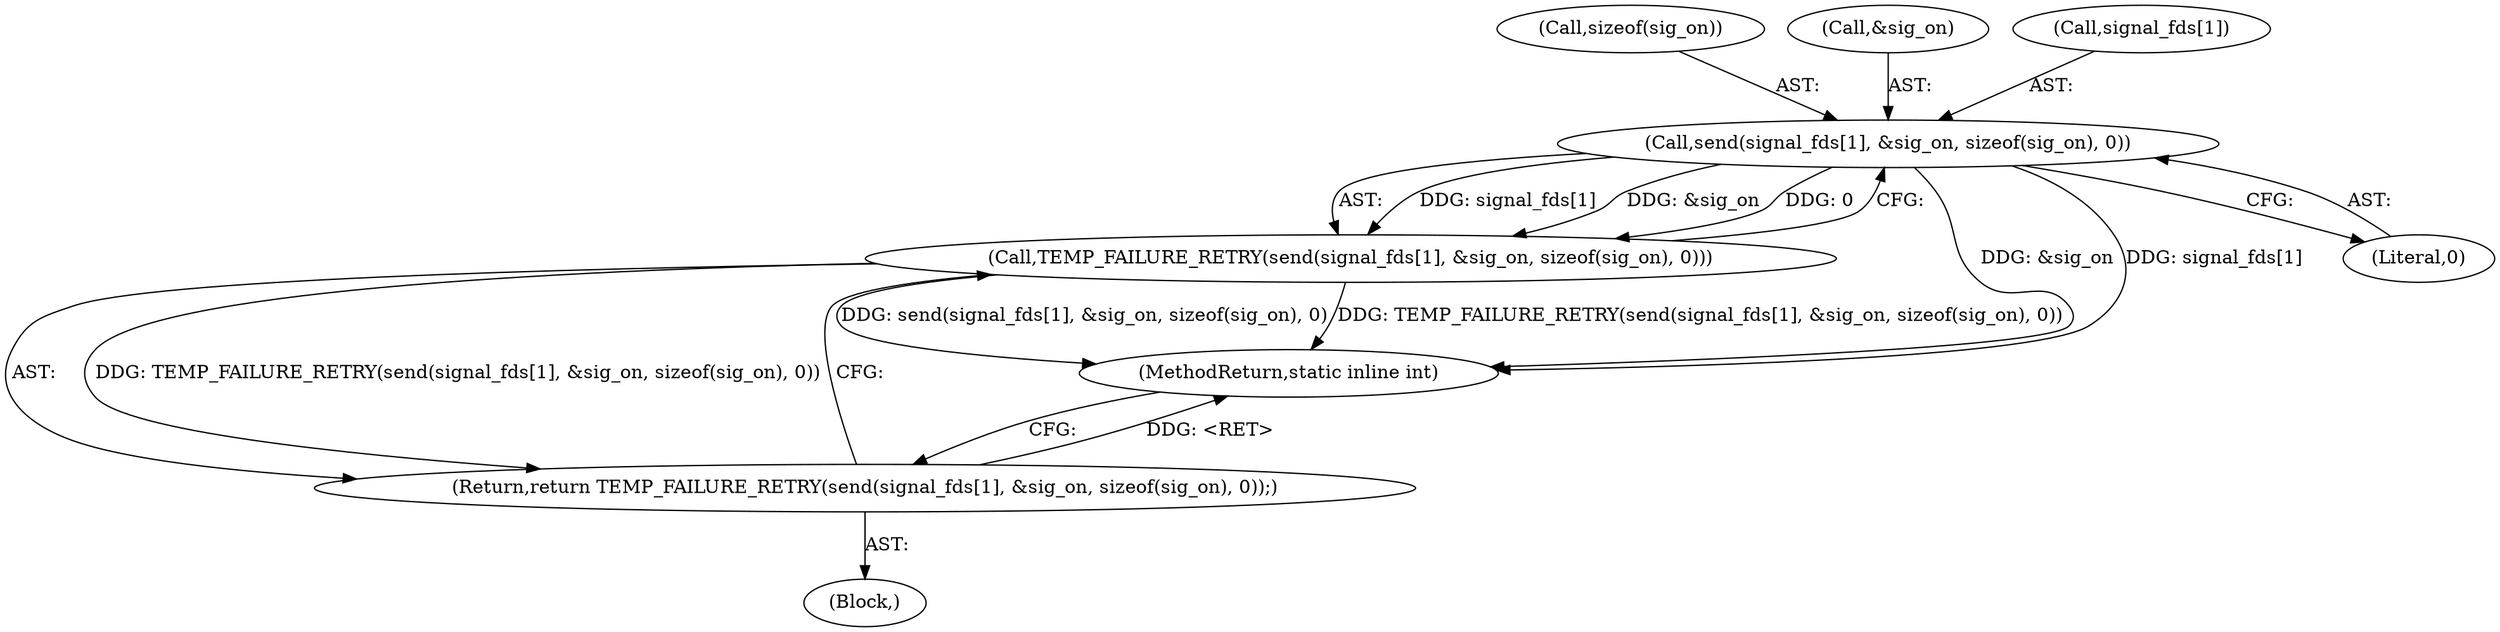 digraph "0_Android_472271b153c5dc53c28beac55480a8d8434b2d5c_21@API" {
"1000111" [label="(Call,send(signal_fds[1], &sig_on, sizeof(sig_on), 0))"];
"1000110" [label="(Call,TEMP_FAILURE_RETRY(send(signal_fds[1], &sig_on, sizeof(sig_on), 0)))"];
"1000109" [label="(Return,return TEMP_FAILURE_RETRY(send(signal_fds[1], &sig_on, sizeof(sig_on), 0));)"];
"1000120" [label="(MethodReturn,static inline int)"];
"1000117" [label="(Call,sizeof(sig_on))"];
"1000119" [label="(Literal,0)"];
"1000110" [label="(Call,TEMP_FAILURE_RETRY(send(signal_fds[1], &sig_on, sizeof(sig_on), 0)))"];
"1000111" [label="(Call,send(signal_fds[1], &sig_on, sizeof(sig_on), 0))"];
"1000102" [label="(Block,)"];
"1000115" [label="(Call,&sig_on)"];
"1000109" [label="(Return,return TEMP_FAILURE_RETRY(send(signal_fds[1], &sig_on, sizeof(sig_on), 0));)"];
"1000112" [label="(Call,signal_fds[1])"];
"1000111" -> "1000110"  [label="AST: "];
"1000111" -> "1000119"  [label="CFG: "];
"1000112" -> "1000111"  [label="AST: "];
"1000115" -> "1000111"  [label="AST: "];
"1000117" -> "1000111"  [label="AST: "];
"1000119" -> "1000111"  [label="AST: "];
"1000110" -> "1000111"  [label="CFG: "];
"1000111" -> "1000120"  [label="DDG: &sig_on"];
"1000111" -> "1000120"  [label="DDG: signal_fds[1]"];
"1000111" -> "1000110"  [label="DDG: signal_fds[1]"];
"1000111" -> "1000110"  [label="DDG: &sig_on"];
"1000111" -> "1000110"  [label="DDG: 0"];
"1000110" -> "1000109"  [label="AST: "];
"1000109" -> "1000110"  [label="CFG: "];
"1000110" -> "1000120"  [label="DDG: send(signal_fds[1], &sig_on, sizeof(sig_on), 0)"];
"1000110" -> "1000120"  [label="DDG: TEMP_FAILURE_RETRY(send(signal_fds[1], &sig_on, sizeof(sig_on), 0))"];
"1000110" -> "1000109"  [label="DDG: TEMP_FAILURE_RETRY(send(signal_fds[1], &sig_on, sizeof(sig_on), 0))"];
"1000109" -> "1000102"  [label="AST: "];
"1000120" -> "1000109"  [label="CFG: "];
"1000109" -> "1000120"  [label="DDG: <RET>"];
}
